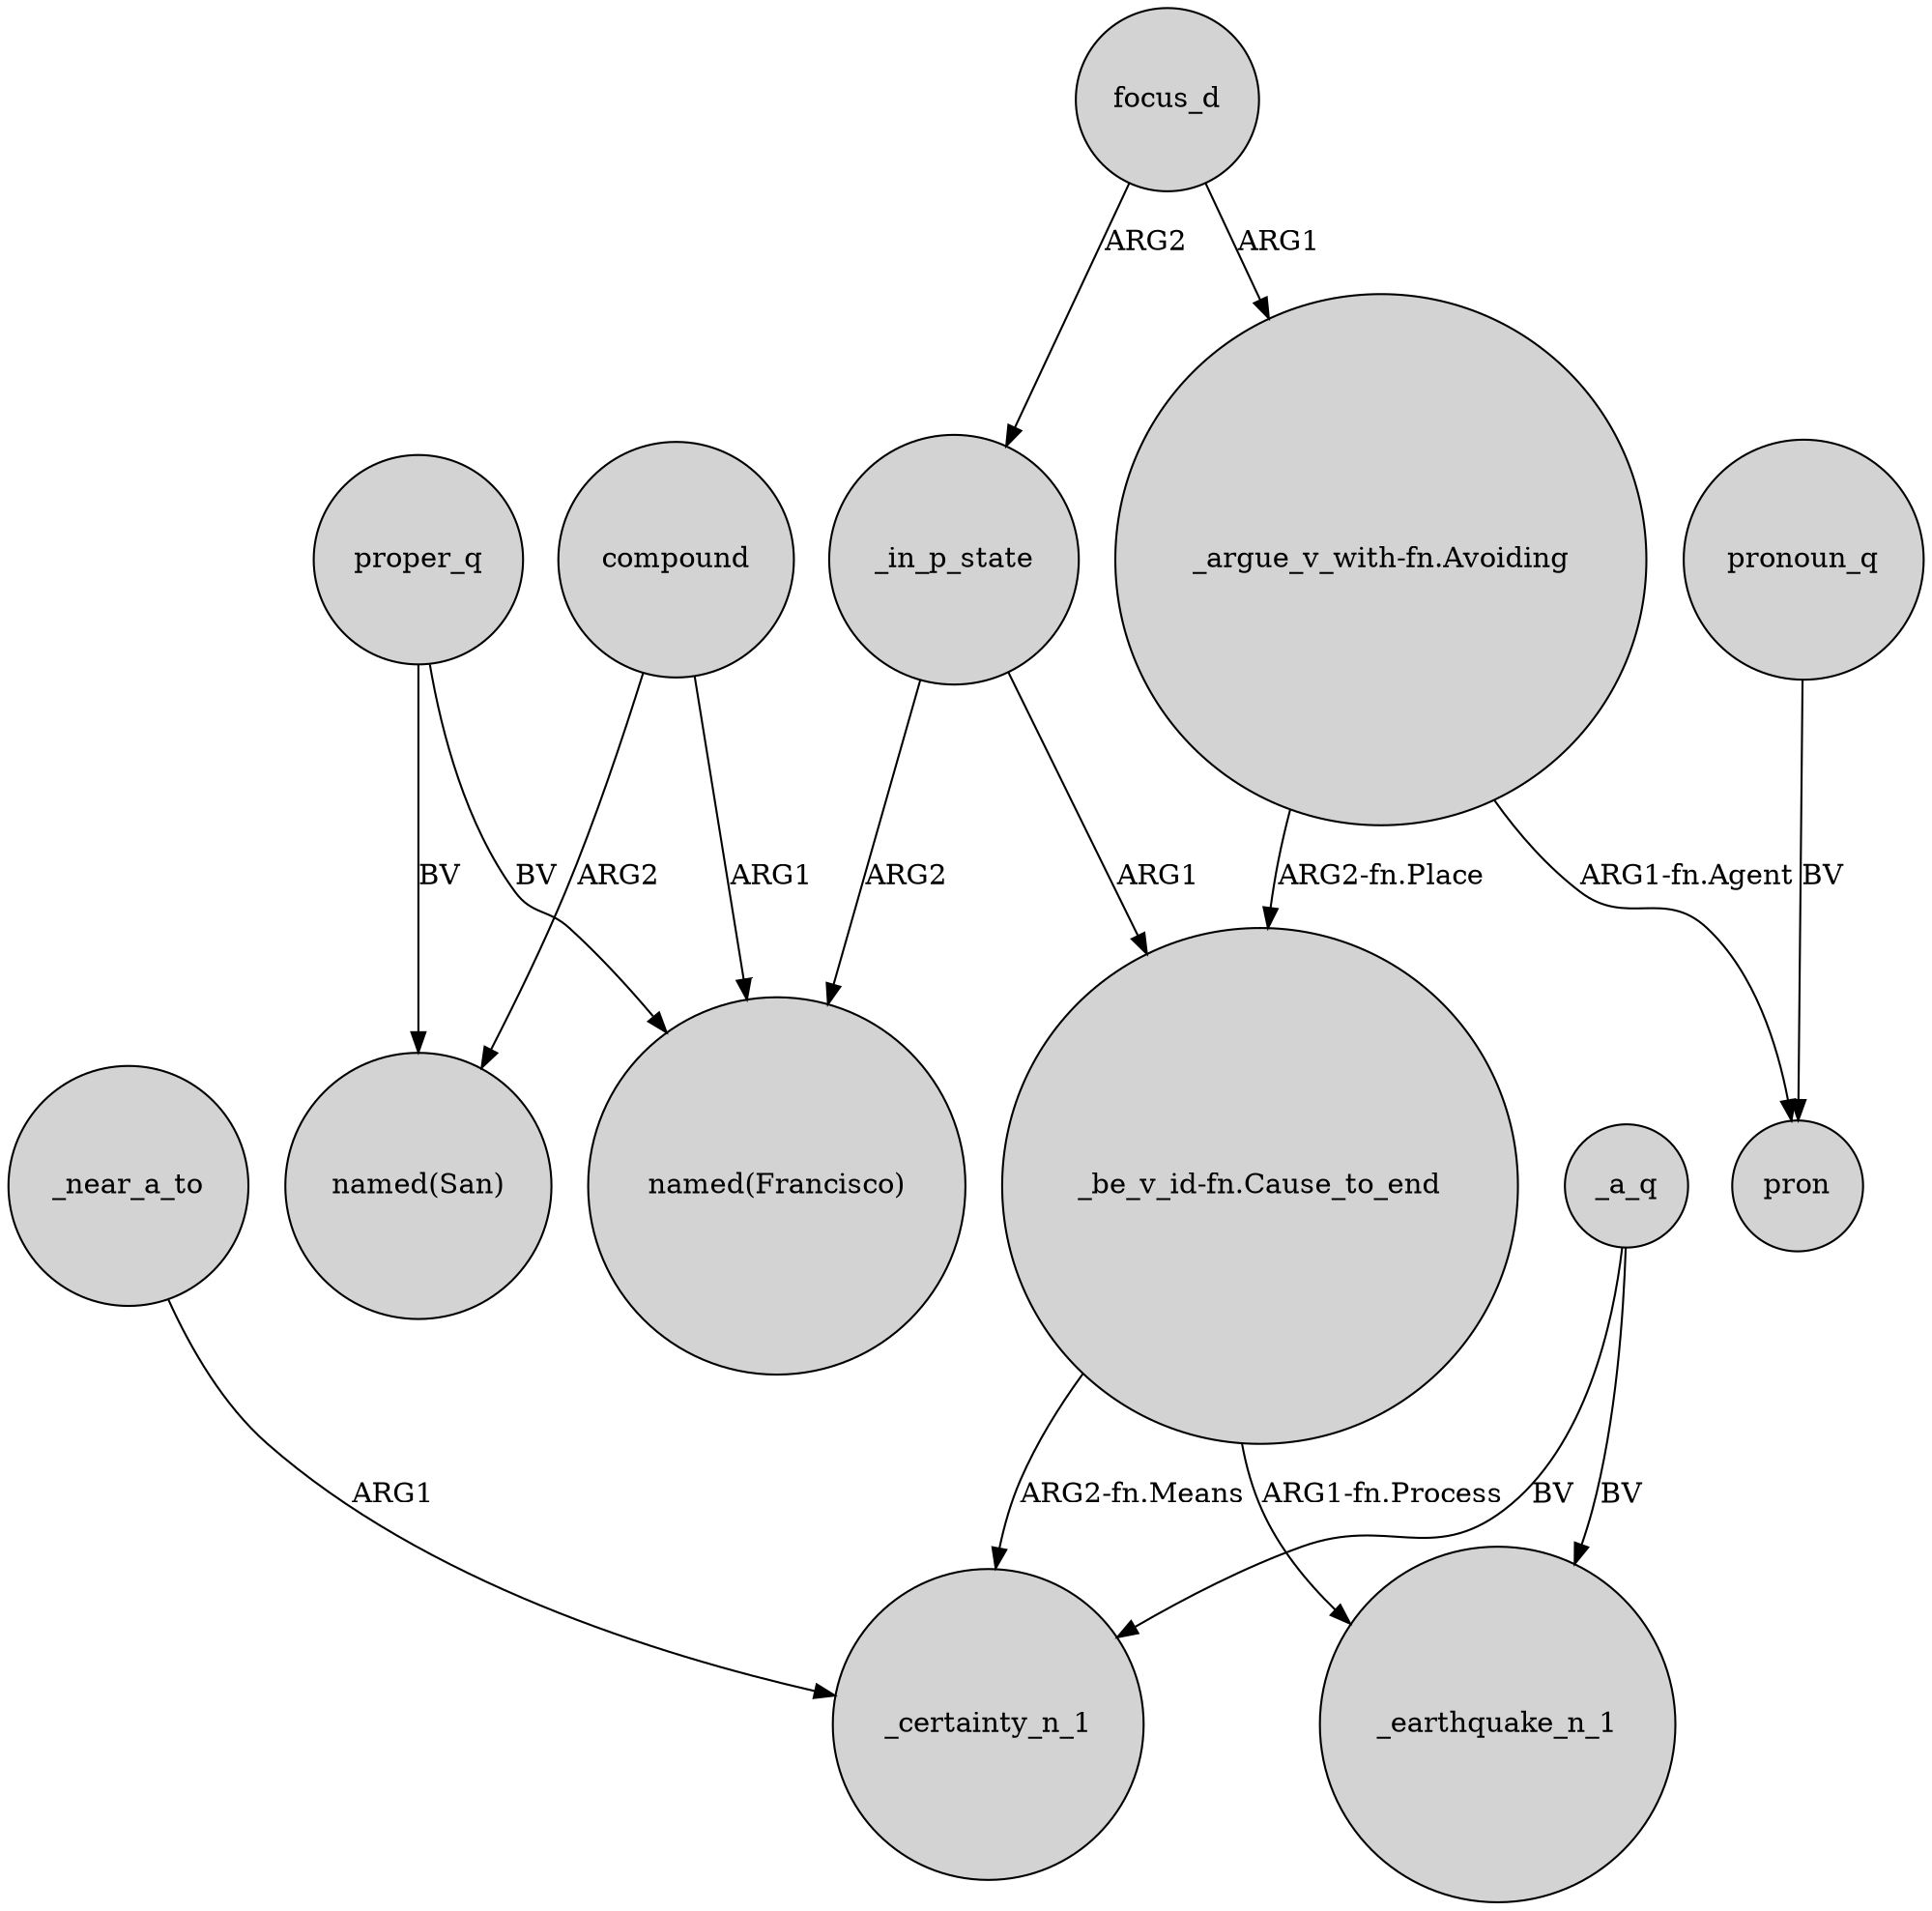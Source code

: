 digraph {
	node [shape=circle style=filled]
	_near_a_to -> _certainty_n_1 [label=ARG1]
	proper_q -> "named(San)" [label=BV]
	_a_q -> _certainty_n_1 [label=BV]
	focus_d -> _in_p_state [label=ARG2]
	_a_q -> _earthquake_n_1 [label=BV]
	proper_q -> "named(Francisco)" [label=BV]
	"_be_v_id-fn.Cause_to_end" -> _earthquake_n_1 [label="ARG1-fn.Process"]
	compound -> "named(Francisco)" [label=ARG1]
	_in_p_state -> "_be_v_id-fn.Cause_to_end" [label=ARG1]
	"_be_v_id-fn.Cause_to_end" -> _certainty_n_1 [label="ARG2-fn.Means"]
	"_argue_v_with-fn.Avoiding" -> pron [label="ARG1-fn.Agent"]
	_in_p_state -> "named(Francisco)" [label=ARG2]
	pronoun_q -> pron [label=BV]
	"_argue_v_with-fn.Avoiding" -> "_be_v_id-fn.Cause_to_end" [label="ARG2-fn.Place"]
	focus_d -> "_argue_v_with-fn.Avoiding" [label=ARG1]
	compound -> "named(San)" [label=ARG2]
}
